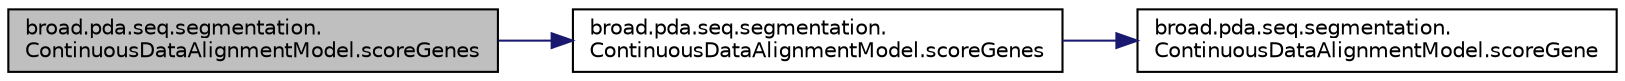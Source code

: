 digraph "broad.pda.seq.segmentation.ContinuousDataAlignmentModel.scoreGenes"
{
  edge [fontname="Helvetica",fontsize="10",labelfontname="Helvetica",labelfontsize="10"];
  node [fontname="Helvetica",fontsize="10",shape=record];
  rankdir="LR";
  Node1 [label="broad.pda.seq.segmentation.\lContinuousDataAlignmentModel.scoreGenes",height=0.2,width=0.4,color="black", fillcolor="grey75", style="filled" fontcolor="black"];
  Node1 -> Node2 [color="midnightblue",fontsize="10",style="solid"];
  Node2 [label="broad.pda.seq.segmentation.\lContinuousDataAlignmentModel.scoreGenes",height=0.2,width=0.4,color="black", fillcolor="white", style="filled",URL="$classbroad_1_1pda_1_1seq_1_1segmentation_1_1_continuous_data_alignment_model.html#af1e5000926013a041e9597fb3a2dc5fe"];
  Node2 -> Node3 [color="midnightblue",fontsize="10",style="solid"];
  Node3 [label="broad.pda.seq.segmentation.\lContinuousDataAlignmentModel.scoreGene",height=0.2,width=0.4,color="black", fillcolor="white", style="filled",URL="$classbroad_1_1pda_1_1seq_1_1segmentation_1_1_continuous_data_alignment_model.html#a11cd7ab6673b37e19f9cfe066130ba20"];
}

